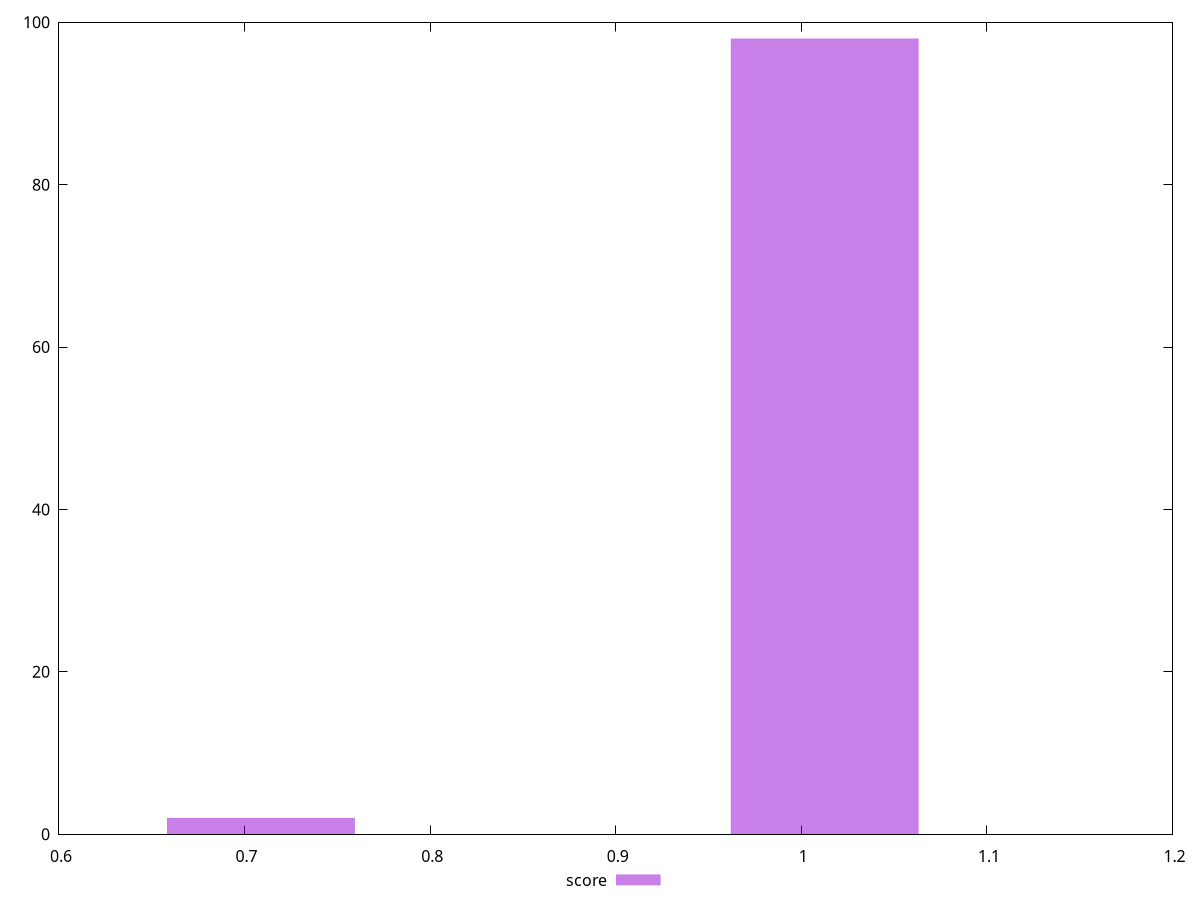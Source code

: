 reset
set terminal svg size 640, 490 enhanced background rgb 'white'
set output "reprap/first-cpu-idle/samples/pages/score/histogram.svg"

$score <<EOF
0.708811875147283 2
1.0125883930675472 98
EOF

set key outside below
set boxwidth 0.10125883930675472
set yrange [0:100]
set style fill transparent solid 0.5 noborder

plot \
  $score title "score" with boxes, \


reset